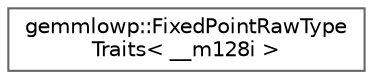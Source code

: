 digraph "Graphical Class Hierarchy"
{
 // LATEX_PDF_SIZE
  bgcolor="transparent";
  edge [fontname=Helvetica,fontsize=10,labelfontname=Helvetica,labelfontsize=10];
  node [fontname=Helvetica,fontsize=10,shape=box,height=0.2,width=0.4];
  rankdir="LR";
  Node0 [id="Node000000",label="gemmlowp::FixedPointRawType\lTraits\< __m128i \>",height=0.2,width=0.4,color="grey40", fillcolor="white", style="filled",URL="$structgemmlowp_1_1_fixed_point_raw_type_traits_3_01____m128i_01_4.html",tooltip=" "];
}
